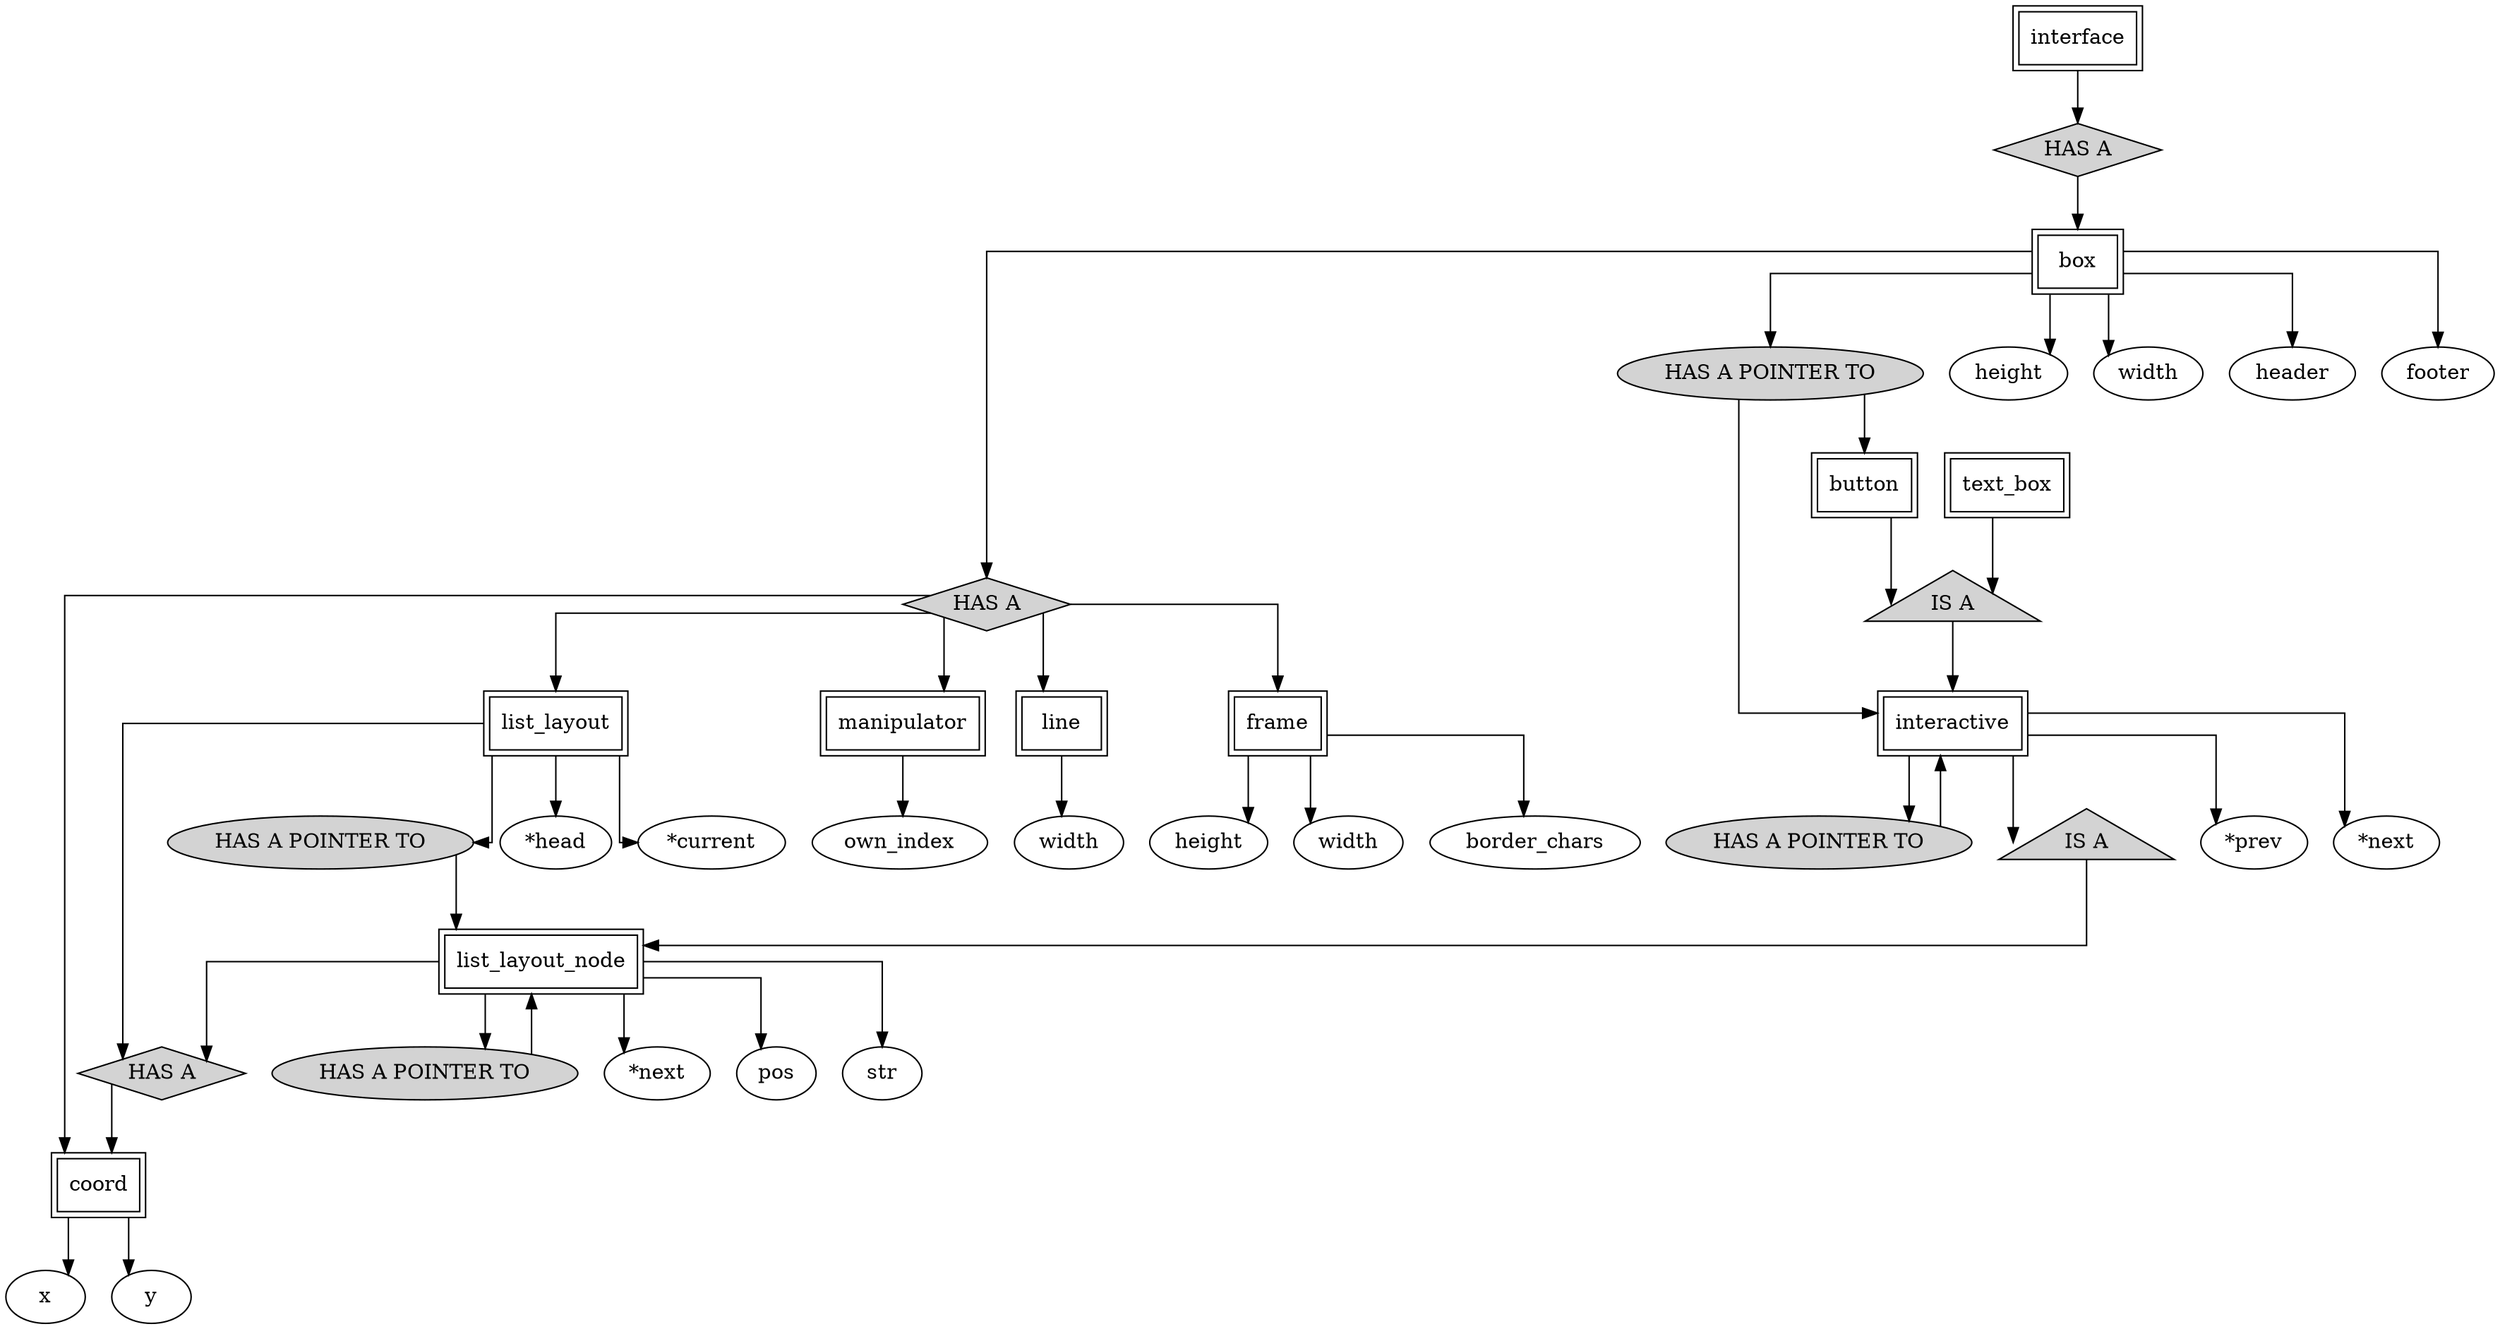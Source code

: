 digraph UI
{
    fontpath = "/Downloads/sf-florencesans/TrueType"
    fontname = "SFFlorencesans.ttf"

    graph[splines = ortho]


    subgraph entities
    {
        node[shape = rectangle, peripheries = 2]

        interface
        box 
        coord 
        list_layout
        manipulator 
        line 
        frame 
        interactive 
        button 
        text_box 
        list_layout_node 
    }

    subgraph relationships
    {
        node[fillcolor = lightgray, style = filled]

        subgraph hasa
        {
            node[shape = diamond, label = "HAS A"]

            hasa10
            hasa1
            hasa2
        }

        subgraph has_ptr
        {
            node[shape = oval, label = "HAS A POINTER TO"]

            hp1
            hp2
            hp3
            hp4
        }

        subgraph isa
        {
            node[shape = triangle, label = "IS A"]

            isa1
            isa2
        }
    }

    interface -> hasa10 -> box
    box -> hasa1 -> 
    {frame, line, coord, list_layout, manipulator}
    box -> hp1 -> {interactive, button}
    {text_box, button} -> isa1 -> interactive
    interactive -> isa2 -> list_layout_node
    interactive -> hp4 -> interactive
    list_layout_node -> hp2 -> list_layout_node
    list_layout -> hp3 -> list_layout_node
    {list_layout_node, list_layout} -> hasa2 -> coord


    //Attributes//
    box -> {height, width, header, footer}
    width3[label = "width"]
    line -> {width3}
    height2[label = "height"]
    width2[label = "width"]
    frame -> {border_chars, height2, width2}

    head[label = "*head"]
    current[label = "*current"]
    list_layout -> {head, current}

    prev[label = "*prev"]
    next[label = "*next"]
    interactive -> {prev, next}
    
    next2[label = "*next"]
    list_layout_node -> {next2, pos, str}
    coord -> {x, y}
    manipulator -> {own_index}
}
